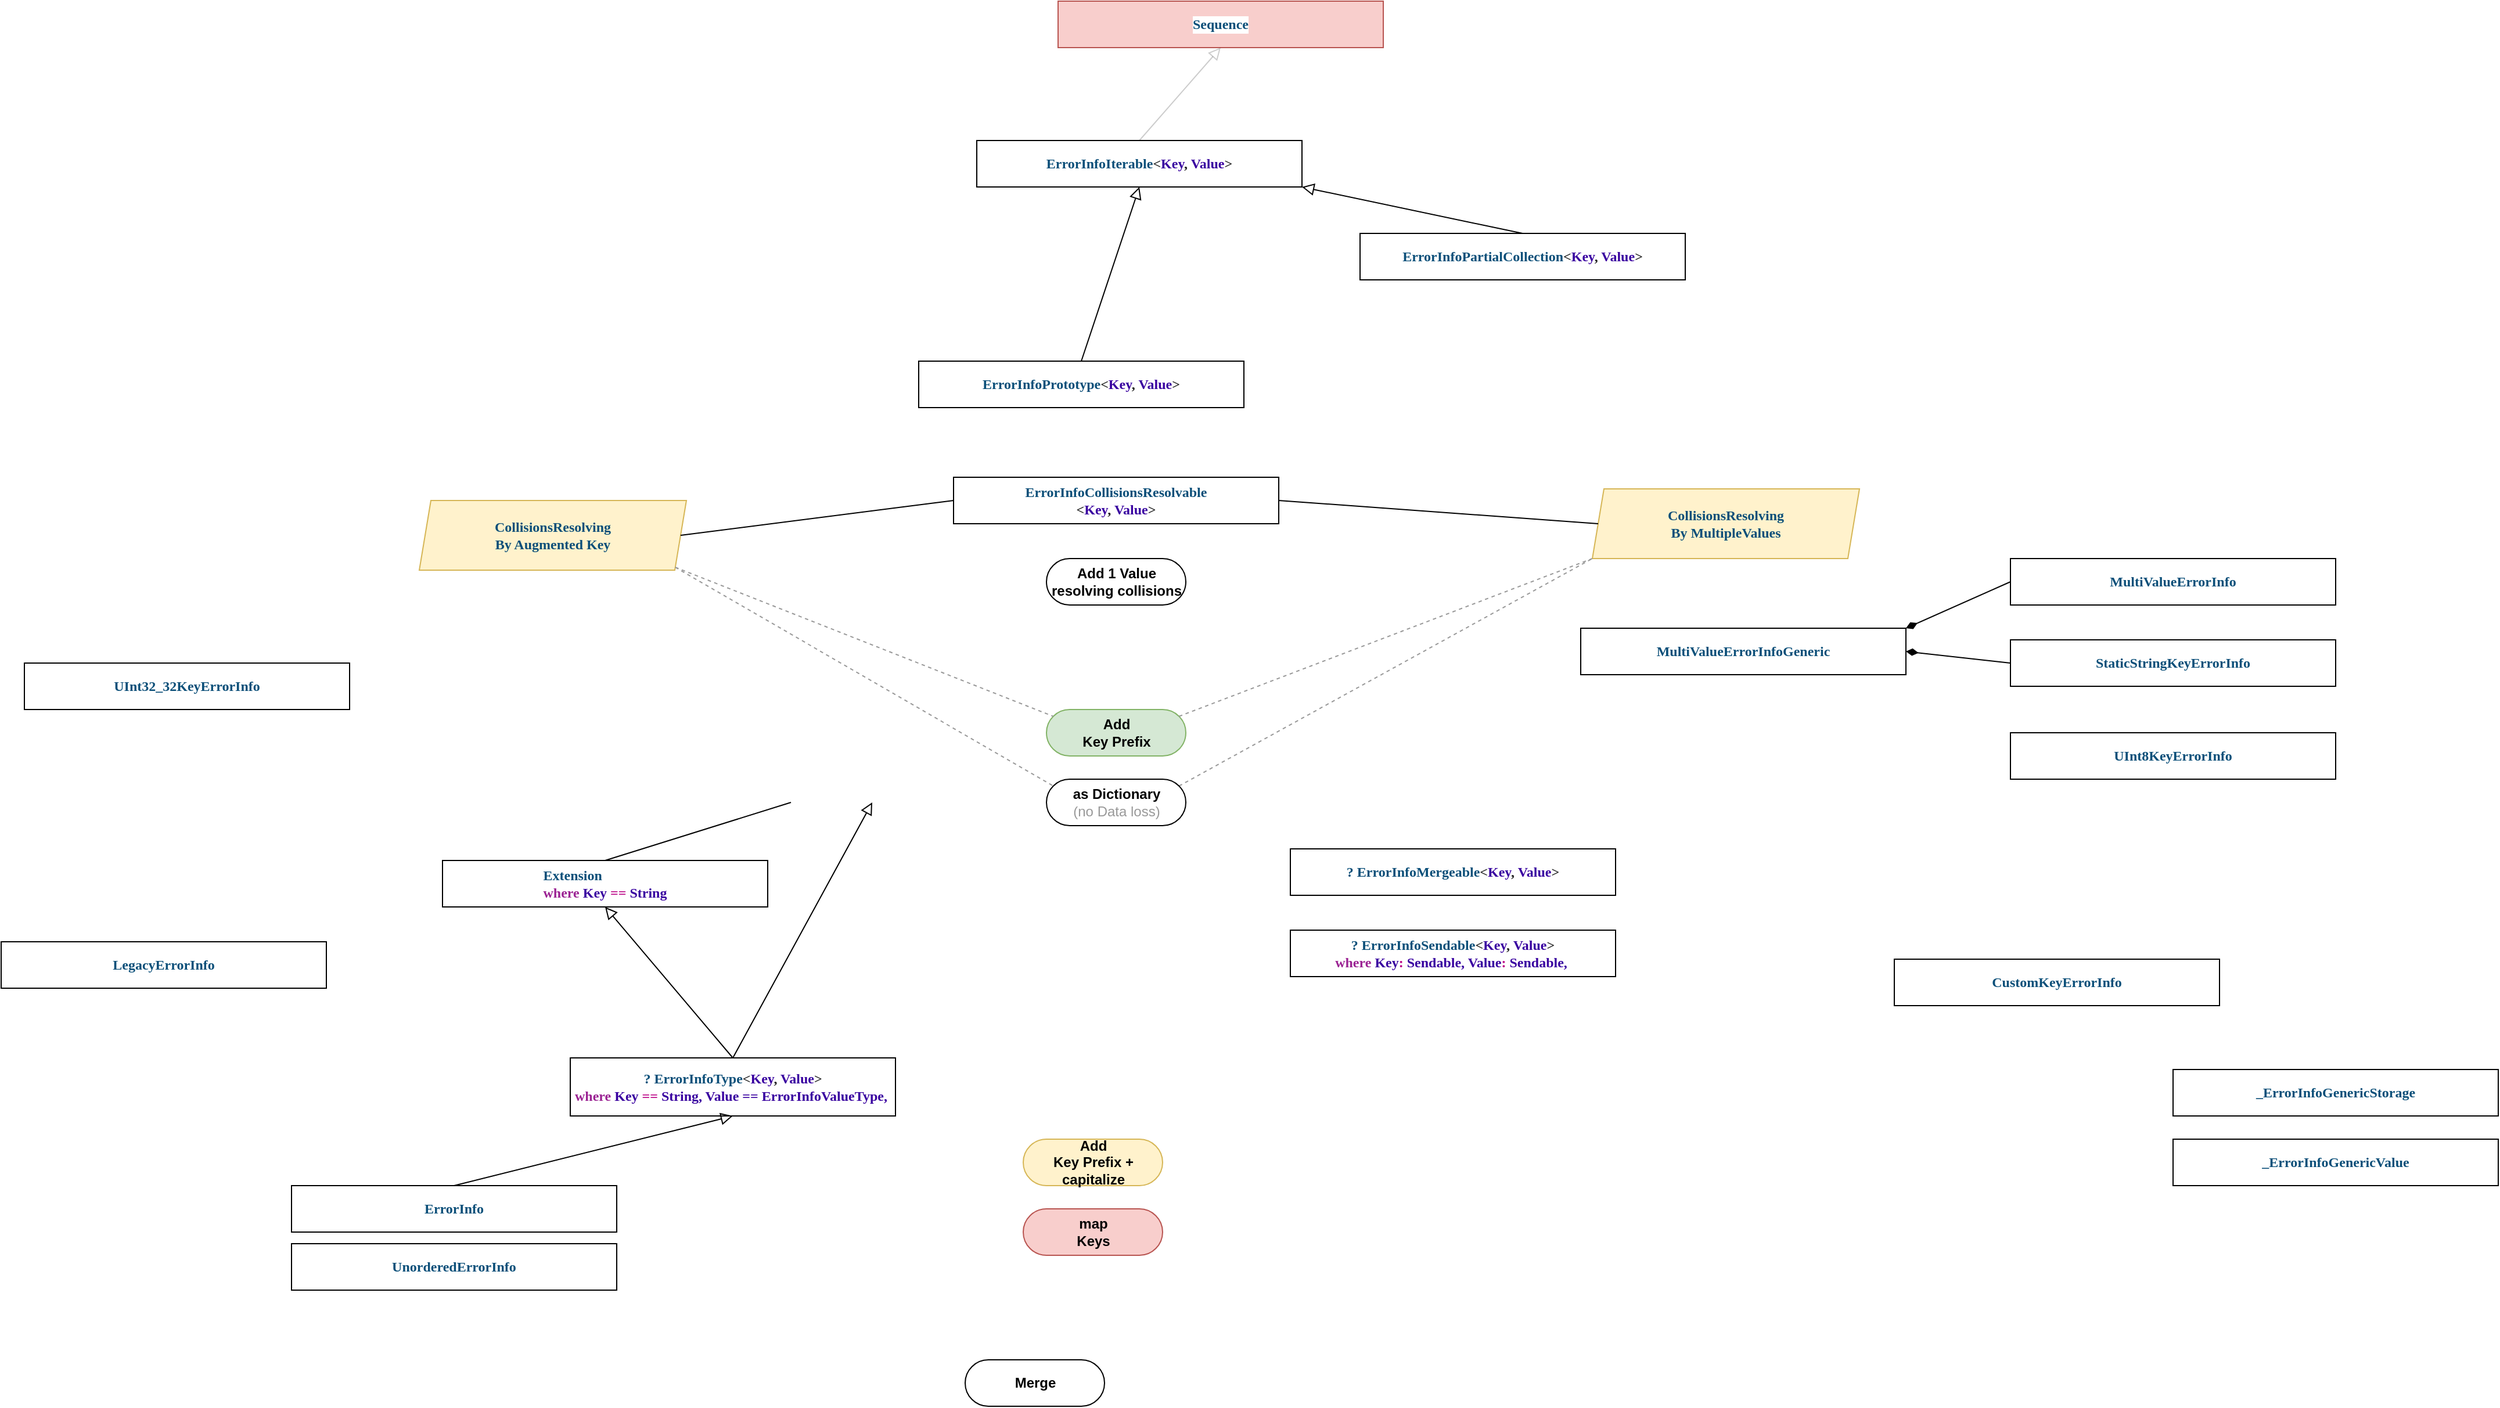 <mxfile version="28.1.2">
  <diagram name="Page-1" id="vrSbMdwFp-cPvmtlHC6X">
    <mxGraphModel dx="2713" dy="2452" grid="1" gridSize="10" guides="1" tooltips="1" connect="1" arrows="1" fold="1" page="1" pageScale="1" pageWidth="850" pageHeight="1100" math="0" shadow="0">
      <root>
        <mxCell id="0" />
        <mxCell id="1" parent="0" />
        <mxCell id="HKkzcW7UrxEy5_cRLz85-1" value="&lt;p class=&quot;p1&quot; style=&quot;margin: 0px; font-variant-numeric: normal; font-variant-east-asian: normal; font-variant-alternates: normal; font-size-adjust: none; font-kerning: auto; font-optical-sizing: auto; font-feature-settings: normal; font-variation-settings: normal; font-variant-position: normal; font-variant-emoji: normal; font-stretch: normal; line-height: normal; font-family: Menlo; color: rgb(11, 79, 121); background-color: rgb(255, 255, 255);&quot;&gt;ErrorInfoIterable&lt;span class=&quot;s1&quot; style=&quot;color: rgba(0, 0, 0, 0.85);&quot;&gt;&amp;lt;&lt;/span&gt;&lt;span class=&quot;s2&quot; style=&quot;color: rgb(57, 0, 160);&quot;&gt;Key&lt;/span&gt;&lt;span class=&quot;s1&quot; style=&quot;color: rgba(0, 0, 0, 0.85);&quot;&gt;, &lt;/span&gt;&lt;span class=&quot;s2&quot; style=&quot;color: rgb(57, 0, 160);&quot;&gt;Value&lt;/span&gt;&lt;span class=&quot;s1&quot; style=&quot;color: rgba(0, 0, 0, 0.85);&quot;&gt;&amp;gt;&lt;/span&gt;&lt;/p&gt;" style="rounded=0;whiteSpace=wrap;html=1;fontStyle=1;align=center;" parent="1" vertex="1">
          <mxGeometry x="330" y="30" width="280" height="40" as="geometry" />
        </mxCell>
        <mxCell id="HKkzcW7UrxEy5_cRLz85-2" value="&lt;p class=&quot;p1&quot; style=&quot;margin: 0px; font-variant-numeric: normal; font-variant-east-asian: normal; font-variant-alternates: normal; font-size-adjust: none; font-kerning: auto; font-optical-sizing: auto; font-feature-settings: normal; font-variation-settings: normal; font-variant-position: normal; font-variant-emoji: normal; font-stretch: normal; line-height: normal; font-family: Menlo; color: rgb(11, 79, 121); background-color: rgb(255, 255, 255);&quot;&gt;ErrorInfoPrototype&lt;span class=&quot;s1&quot; style=&quot;color: rgba(0, 0, 0, 0.85);&quot;&gt;&amp;lt;&lt;/span&gt;&lt;span class=&quot;s2&quot; style=&quot;color: rgb(57, 0, 160);&quot;&gt;Key&lt;/span&gt;&lt;span class=&quot;s1&quot; style=&quot;color: rgba(0, 0, 0, 0.85);&quot;&gt;, &lt;/span&gt;&lt;span class=&quot;s2&quot; style=&quot;color: rgb(57, 0, 160);&quot;&gt;Value&lt;/span&gt;&lt;span class=&quot;s1&quot; style=&quot;color: rgba(0, 0, 0, 0.85);&quot;&gt;&amp;gt;&lt;/span&gt;&lt;/p&gt;" style="rounded=0;whiteSpace=wrap;html=1;fontStyle=1;align=center;" parent="1" vertex="1">
          <mxGeometry x="280" y="220" width="280" height="40" as="geometry" />
        </mxCell>
        <mxCell id="HKkzcW7UrxEy5_cRLz85-5" value="" style="endArrow=block;startArrow=none;endFill=0;startFill=0;endSize=8;html=1;verticalAlign=bottom;labelBackgroundColor=none;rounded=0;entryX=0.5;entryY=1;entryDx=0;entryDy=0;exitX=0.5;exitY=0;exitDx=0;exitDy=0;" parent="1" source="HKkzcW7UrxEy5_cRLz85-2" target="HKkzcW7UrxEy5_cRLz85-1" edge="1">
          <mxGeometry width="160" relative="1" as="geometry">
            <mxPoint x="180" y="560" as="sourcePoint" />
            <mxPoint x="340" y="560" as="targetPoint" />
          </mxGeometry>
        </mxCell>
        <mxCell id="HKkzcW7UrxEy5_cRLz85-8" value="&lt;p class=&quot;p1&quot; style=&quot;margin: 0px; font-variant-numeric: normal; font-variant-east-asian: normal; font-variant-alternates: normal; font-size-adjust: none; font-kerning: auto; font-optical-sizing: auto; font-feature-settings: normal; font-variation-settings: normal; font-variant-position: normal; font-variant-emoji: normal; font-stretch: normal; line-height: normal; font-family: Menlo; color: rgb(11, 79, 121); background-color: rgb(255, 255, 255);&quot;&gt;? ErrorInfoSendable&lt;span class=&quot;s1&quot; style=&quot;color: rgba(0, 0, 0, 0.85);&quot;&gt;&amp;lt;&lt;/span&gt;&lt;span class=&quot;s2&quot; style=&quot;color: rgb(57, 0, 160);&quot;&gt;Key&lt;/span&gt;&lt;span class=&quot;s1&quot; style=&quot;color: rgba(0, 0, 0, 0.85);&quot;&gt;, &lt;/span&gt;&lt;span class=&quot;s2&quot; style=&quot;color: rgb(57, 0, 160);&quot;&gt;Value&lt;/span&gt;&lt;span class=&quot;s1&quot; style=&quot;color: rgba(0, 0, 0, 0.85);&quot;&gt;&amp;gt;&lt;/span&gt;&lt;/p&gt;&lt;p class=&quot;p1&quot; style=&quot;margin: 0px; font-variant-numeric: normal; font-variant-east-asian: normal; font-variant-alternates: normal; font-size-adjust: none; font-kerning: auto; font-optical-sizing: auto; font-feature-settings: normal; font-variation-settings: normal; font-variant-position: normal; font-variant-emoji: normal; font-stretch: normal; line-height: normal; font-family: Menlo; background-color: rgb(255, 255, 255); color: rgb(11, 79, 121);&quot;&gt;&lt;span class=&quot;s1&quot; style=&quot;color: rgba(0, 0, 0, 0.85);&quot;&gt;&lt;span style=&quot;color: rgb(155, 35, 147); text-align: start;&quot; class=&quot;s4&quot;&gt;where&lt;/span&gt;&lt;span style=&quot;color: rgba(0, 0, 0, 0.85); text-align: start;&quot; class=&quot;s1&quot;&gt;&amp;nbsp;&lt;/span&gt;&lt;span style=&quot;color: rgb(57, 0, 160); text-align: start;&quot; class=&quot;s2&quot;&gt;Key&lt;/span&gt;&lt;span style=&quot;text-align: start; color: rgba(0, 0, 0, 0.85);&quot; class=&quot;s1&quot;&gt;&lt;font color=&quot;rgba(0, 0, 0, 0.85)&quot;&gt;:&amp;nbsp;&lt;/font&gt;&lt;font color=&quot;#3900a0&quot;&gt;Sendable, Value&lt;/font&gt;&lt;/span&gt;&lt;/span&gt;&lt;span style=&quot;color: rgba(0, 0, 0, 0.85); text-align: start;&quot; class=&quot;s1&quot;&gt;&lt;font color=&quot;rgba(0, 0, 0, 0.85)&quot;&gt;:&amp;nbsp;&lt;/font&gt;&lt;font color=&quot;#3900a0&quot;&gt;Sendable,&amp;nbsp;&lt;/font&gt;&lt;/span&gt;&lt;/p&gt;" style="rounded=0;whiteSpace=wrap;html=1;fontStyle=1;align=center;" parent="1" vertex="1">
          <mxGeometry x="600" y="710" width="280" height="40" as="geometry" />
        </mxCell>
        <mxCell id="HKkzcW7UrxEy5_cRLz85-9" value="&lt;p class=&quot;p1&quot; style=&quot;margin: 0px; font-variant-numeric: normal; font-variant-east-asian: normal; font-variant-alternates: normal; font-size-adjust: none; font-kerning: auto; font-optical-sizing: auto; font-feature-settings: normal; font-variation-settings: normal; font-variant-position: normal; font-variant-emoji: normal; font-stretch: normal; line-height: normal; font-family: Menlo; color: rgb(11, 79, 121); background-color: rgb(255, 255, 255);&quot;&gt;? ErrorInfoType&lt;span class=&quot;s1&quot; style=&quot;color: rgba(0, 0, 0, 0.85);&quot;&gt;&amp;lt;&lt;/span&gt;&lt;span class=&quot;s2&quot; style=&quot;color: rgb(57, 0, 160);&quot;&gt;Key&lt;/span&gt;&lt;span class=&quot;s1&quot; style=&quot;color: rgba(0, 0, 0, 0.85);&quot;&gt;, &lt;/span&gt;&lt;span class=&quot;s2&quot; style=&quot;color: rgb(57, 0, 160);&quot;&gt;Value&lt;/span&gt;&lt;span class=&quot;s1&quot; style=&quot;color: rgba(0, 0, 0, 0.85);&quot;&gt;&amp;gt;&lt;/span&gt;&lt;/p&gt;&lt;p class=&quot;p1&quot; style=&quot;margin: 0px; font-variant-numeric: normal; font-variant-east-asian: normal; font-variant-alternates: normal; font-size-adjust: none; font-kerning: auto; font-optical-sizing: auto; font-feature-settings: normal; font-variation-settings: normal; font-variant-position: normal; font-variant-emoji: normal; font-stretch: normal; line-height: normal; font-family: Menlo; background-color: rgb(255, 255, 255); color: rgb(11, 79, 121);&quot;&gt;&lt;span class=&quot;s1&quot; style=&quot;color: rgba(0, 0, 0, 0.85);&quot;&gt;&lt;span style=&quot;color: rgb(155, 35, 147); text-align: start;&quot; class=&quot;s4&quot;&gt;where&lt;/span&gt;&lt;span style=&quot;color: rgba(0, 0, 0, 0.85); text-align: start;&quot; class=&quot;s1&quot;&gt;&amp;nbsp;&lt;/span&gt;&lt;span style=&quot;color: rgb(57, 0, 160); text-align: start;&quot; class=&quot;s2&quot;&gt;Key&lt;/span&gt;&lt;span style=&quot;text-align: start; color: rgb(57, 0, 160);&quot; class=&quot;s2&quot;&gt;&lt;font color=&quot;rgba(0, 0, 0, 0.85)&quot;&gt;&amp;nbsp;==&amp;nbsp;&lt;/font&gt;&lt;/span&gt;&lt;/span&gt;&lt;span style=&quot;color: rgb(57, 0, 160); text-align: start;&quot;&gt;String&lt;/span&gt;&lt;span style=&quot;color: rgba(0, 0, 0, 0.85);&quot; class=&quot;s1&quot;&gt;&lt;span style=&quot;color: rgba(0, 0, 0, 0.85); text-align: start;&quot; class=&quot;s1&quot;&gt;&lt;font color=&quot;#3900a0&quot;&gt;, Value ==&lt;/font&gt;&lt;/span&gt;&lt;/span&gt;&lt;span style=&quot;color: rgba(0, 0, 0, 0.85); text-align: start;&quot; class=&quot;s1&quot;&gt;&lt;font color=&quot;rgba(0, 0, 0, 0.85)&quot;&gt;&amp;nbsp;&lt;/font&gt;&lt;font color=&quot;#3900a0&quot;&gt;ErrorInfoValueType,&amp;nbsp;&lt;/font&gt;&lt;/span&gt;&lt;/p&gt;" style="rounded=0;whiteSpace=wrap;html=1;fontStyle=1;align=center;" parent="1" vertex="1">
          <mxGeometry x="-20" y="820" width="280" height="50" as="geometry" />
        </mxCell>
        <mxCell id="HKkzcW7UrxEy5_cRLz85-10" value="" style="endArrow=block;startArrow=none;endFill=0;startFill=0;endSize=8;html=1;verticalAlign=bottom;labelBackgroundColor=none;rounded=0;entryX=0.5;entryY=1;entryDx=0;entryDy=0;exitX=0.5;exitY=0;exitDx=0;exitDy=0;" parent="1" source="HKkzcW7UrxEy5_cRLz85-9" target="HKkzcW7UrxEy5_cRLz85-16" edge="1">
          <mxGeometry width="160" relative="1" as="geometry">
            <mxPoint x="150" y="720" as="sourcePoint" />
            <mxPoint x="200" y="660" as="targetPoint" />
          </mxGeometry>
        </mxCell>
        <mxCell id="HKkzcW7UrxEy5_cRLz85-11" value="&lt;p class=&quot;p1&quot; style=&quot;margin: 0px; font-variant-numeric: normal; font-variant-east-asian: normal; font-variant-alternates: normal; font-size-adjust: none; font-kerning: auto; font-optical-sizing: auto; font-feature-settings: normal; font-variation-settings: normal; font-variant-position: normal; font-variant-emoji: normal; font-stretch: normal; line-height: normal; font-family: Menlo; color: rgb(11, 79, 121); background-color: rgb(255, 255, 255);&quot;&gt;? ErrorInfoMergeable&lt;span class=&quot;s1&quot; style=&quot;color: rgba(0, 0, 0, 0.85);&quot;&gt;&amp;lt;&lt;/span&gt;&lt;span class=&quot;s2&quot; style=&quot;color: rgb(57, 0, 160);&quot;&gt;Key&lt;/span&gt;&lt;span class=&quot;s1&quot; style=&quot;color: rgba(0, 0, 0, 0.85);&quot;&gt;, &lt;/span&gt;&lt;span class=&quot;s2&quot; style=&quot;color: rgb(57, 0, 160);&quot;&gt;Value&lt;/span&gt;&lt;span class=&quot;s1&quot; style=&quot;color: rgba(0, 0, 0, 0.85);&quot;&gt;&amp;gt;&lt;/span&gt;&lt;/p&gt;" style="rounded=0;whiteSpace=wrap;html=1;fontStyle=1;align=center;" parent="1" vertex="1">
          <mxGeometry x="600" y="640" width="280" height="40" as="geometry" />
        </mxCell>
        <mxCell id="HKkzcW7UrxEy5_cRLz85-14" value="&lt;p class=&quot;p1&quot; style=&quot;margin: 0px; font-variant-numeric: normal; font-variant-east-asian: normal; font-variant-alternates: normal; font-size-adjust: none; font-kerning: auto; font-optical-sizing: auto; font-feature-settings: normal; font-variation-settings: normal; font-variant-position: normal; font-variant-emoji: normal; font-stretch: normal; line-height: normal; font-family: Menlo; color: rgb(11, 79, 121); background-color: rgb(255, 255, 255);&quot;&gt;Sequence&lt;/p&gt;" style="rounded=0;whiteSpace=wrap;html=1;fontStyle=1;align=center;fillColor=#f8cecc;strokeColor=#b85450;" parent="1" vertex="1">
          <mxGeometry x="400" y="-90" width="280" height="40" as="geometry" />
        </mxCell>
        <mxCell id="HKkzcW7UrxEy5_cRLz85-15" value="" style="endArrow=block;startArrow=none;endFill=0;startFill=0;endSize=8;html=1;verticalAlign=bottom;labelBackgroundColor=none;rounded=0;entryX=0.5;entryY=1;entryDx=0;entryDy=0;exitX=0.5;exitY=0;exitDx=0;exitDy=0;opacity=20;" parent="1" source="HKkzcW7UrxEy5_cRLz85-1" target="HKkzcW7UrxEy5_cRLz85-14" edge="1">
          <mxGeometry width="160" relative="1" as="geometry">
            <mxPoint x="610" y="570" as="sourcePoint" />
            <mxPoint x="960" y="460" as="targetPoint" />
          </mxGeometry>
        </mxCell>
        <mxCell id="HKkzcW7UrxEy5_cRLz85-16" value="&lt;p class=&quot;p1&quot; style=&quot;text-align: start; margin: 0px; font-variant-numeric: normal; font-variant-east-asian: normal; font-variant-alternates: normal; font-size-adjust: none; font-kerning: auto; font-optical-sizing: auto; font-feature-settings: normal; font-variation-settings: normal; font-variant-position: normal; font-variant-emoji: normal; font-stretch: normal; line-height: normal; font-family: Menlo; color: rgb(11, 79, 121); background-color: rgb(255, 255, 255);&quot;&gt;Extension&lt;/p&gt;&lt;p class=&quot;p1&quot; style=&quot;margin: 0px; font-variant-numeric: normal; font-variant-east-asian: normal; font-variant-alternates: normal; font-size-adjust: none; font-kerning: auto; font-optical-sizing: auto; font-feature-settings: normal; font-variation-settings: normal; font-variant-position: normal; font-variant-emoji: normal; font-stretch: normal; line-height: normal; font-family: Menlo; background-color: rgb(255, 255, 255); color: rgb(11, 79, 121);&quot;&gt;&lt;span style=&quot;color: rgb(155, 35, 147); text-align: start;&quot; class=&quot;s4&quot;&gt;&lt;span&gt;where&lt;/span&gt;&lt;/span&gt;&lt;span style=&quot;color: rgba(0, 0, 0, 0.85); text-align: start;&quot; class=&quot;s1&quot;&gt; &lt;/span&gt;&lt;span style=&quot;color: rgb(57, 0, 160); text-align: start;&quot; class=&quot;s2&quot;&gt;Key&lt;/span&gt;&lt;span style=&quot;text-align: start; color: rgb(57, 0, 160);&quot; class=&quot;s2&quot;&gt;&lt;font color=&quot;#ba0085&quot;&gt;&amp;nbsp;==&amp;nbsp;&lt;/font&gt;&lt;/span&gt;&lt;span style=&quot;color: rgb(57, 0, 160); text-align: start;&quot;&gt;String&lt;/span&gt;&lt;/p&gt;" style="rounded=0;whiteSpace=wrap;html=1;fontStyle=1;align=center;" parent="1" vertex="1">
          <mxGeometry x="-130" y="650" width="280" height="40" as="geometry" />
        </mxCell>
        <mxCell id="HKkzcW7UrxEy5_cRLz85-18" value="" style="endArrow=block;startArrow=none;endFill=0;startFill=0;endSize=8;html=1;verticalAlign=bottom;labelBackgroundColor=none;rounded=0;entryX=0.5;entryY=1;entryDx=0;entryDy=0;exitX=0.5;exitY=0;exitDx=0;exitDy=0;" parent="1" source="HKkzcW7UrxEy5_cRLz85-9" edge="1">
          <mxGeometry width="160" relative="1" as="geometry">
            <mxPoint x="410" y="750" as="sourcePoint" />
            <mxPoint x="240.0" y="600" as="targetPoint" />
          </mxGeometry>
        </mxCell>
        <mxCell id="HKkzcW7UrxEy5_cRLz85-23" value="" style="endArrow=block;startArrow=none;endFill=0;startFill=0;endSize=8;html=1;verticalAlign=bottom;labelBackgroundColor=none;rounded=0;entryX=0.5;entryY=1;entryDx=0;entryDy=0;exitX=0.5;exitY=0;exitDx=0;exitDy=0;" parent="1" source="HKkzcW7UrxEy5_cRLz85-21" target="HKkzcW7UrxEy5_cRLz85-9" edge="1">
          <mxGeometry width="160" relative="1" as="geometry">
            <mxPoint x="450" y="1090" as="sourcePoint" />
            <mxPoint x="500" y="930" as="targetPoint" />
          </mxGeometry>
        </mxCell>
        <mxCell id="HKkzcW7UrxEy5_cRLz85-26" value="&lt;p style=&quot;margin: 0px; font-variant-numeric: normal; font-variant-east-asian: normal; font-variant-alternates: normal; font-size-adjust: none; font-kerning: auto; font-optical-sizing: auto; font-feature-settings: normal; font-variation-settings: normal; font-variant-position: normal; font-variant-emoji: normal; font-stretch: normal; line-height: normal; font-family: Menlo; color: rgb(11, 79, 121); background-color: rgb(255, 255, 255); text-align: start;&quot; class=&quot;p1&quot;&gt;StaticStringKeyErrorInfo&lt;/p&gt;" style="rounded=0;whiteSpace=wrap;html=1;fontStyle=1;align=center;" parent="1" vertex="1">
          <mxGeometry x="1220" y="460" width="280" height="40" as="geometry" />
        </mxCell>
        <mxCell id="HKkzcW7UrxEy5_cRLz85-27" value="&lt;p style=&quot;margin: 0px; font-variant-numeric: normal; font-variant-east-asian: normal; font-variant-alternates: normal; font-size-adjust: none; font-kerning: auto; font-optical-sizing: auto; font-feature-settings: normal; font-variation-settings: normal; font-variant-position: normal; font-variant-emoji: normal; font-stretch: normal; line-height: normal; font-family: Menlo; color: rgb(11, 79, 121); background-color: rgb(255, 255, 255); text-align: start;&quot; class=&quot;p1&quot;&gt;UInt8KeyErrorInfo&lt;/p&gt;" style="rounded=0;whiteSpace=wrap;html=1;fontStyle=1;align=center;" parent="1" vertex="1">
          <mxGeometry x="1220" y="540" width="280" height="40" as="geometry" />
        </mxCell>
        <mxCell id="HKkzcW7UrxEy5_cRLz85-28" value="&lt;p style=&quot;margin: 0px; font-variant-numeric: normal; font-variant-east-asian: normal; font-variant-alternates: normal; font-size-adjust: none; font-kerning: auto; font-optical-sizing: auto; font-feature-settings: normal; font-variation-settings: normal; font-variant-position: normal; font-variant-emoji: normal; font-stretch: normal; line-height: normal; font-family: Menlo; color: rgb(11, 79, 121); background-color: rgb(255, 255, 255); text-align: start;&quot; class=&quot;p1&quot;&gt;MultiValueErrorInfoGeneric&lt;/p&gt;" style="rounded=0;whiteSpace=wrap;html=1;fontStyle=1;align=center;" parent="1" vertex="1">
          <mxGeometry x="850" y="450" width="280" height="40" as="geometry" />
        </mxCell>
        <mxCell id="HKkzcW7UrxEy5_cRLz85-30" value="&lt;p style=&quot;margin: 0px; font-variant-numeric: normal; font-variant-east-asian: normal; font-variant-alternates: normal; font-size-adjust: none; font-kerning: auto; font-optical-sizing: auto; font-feature-settings: normal; font-variation-settings: normal; font-variant-position: normal; font-variant-emoji: normal; font-stretch: normal; line-height: normal; font-family: Menlo; color: rgb(11, 79, 121); background-color: rgb(255, 255, 255); text-align: start;&quot; class=&quot;p1&quot;&gt;CustomKeyErrorInfo&lt;/p&gt;" style="rounded=0;whiteSpace=wrap;html=1;fontStyle=1;align=center;" parent="1" vertex="1">
          <mxGeometry x="1120" y="735" width="280" height="40" as="geometry" />
        </mxCell>
        <mxCell id="HKkzcW7UrxEy5_cRLz85-31" value="&lt;p style=&quot;margin: 0px; font-variant-numeric: normal; font-variant-east-asian: normal; font-variant-alternates: normal; font-size-adjust: none; font-kerning: auto; font-optical-sizing: auto; font-feature-settings: normal; font-variation-settings: normal; font-variant-position: normal; font-variant-emoji: normal; font-stretch: normal; line-height: normal; font-family: Menlo; color: rgb(11, 79, 121); background-color: rgb(255, 255, 255); text-align: start;&quot; class=&quot;p1&quot;&gt;_ErrorInfoGenericStorage&lt;/p&gt;" style="rounded=0;whiteSpace=wrap;html=1;fontStyle=1;align=center;" parent="1" vertex="1">
          <mxGeometry x="1360" y="830" width="280" height="40" as="geometry" />
        </mxCell>
        <mxCell id="HKkzcW7UrxEy5_cRLz85-32" value="&lt;p style=&quot;margin: 0px; font-variant-numeric: normal; font-variant-east-asian: normal; font-variant-alternates: normal; font-size-adjust: none; font-kerning: auto; font-optical-sizing: auto; font-feature-settings: normal; font-variation-settings: normal; font-variant-position: normal; font-variant-emoji: normal; font-stretch: normal; line-height: normal; font-family: Menlo; color: rgb(11, 79, 121); background-color: rgb(255, 255, 255); text-align: start;&quot; class=&quot;p1&quot;&gt;_ErrorInfoGenericValue&lt;/p&gt;" style="rounded=0;whiteSpace=wrap;html=1;fontStyle=1;align=center;" parent="1" vertex="1">
          <mxGeometry x="1360" y="890" width="280" height="40" as="geometry" />
        </mxCell>
        <mxCell id="HKkzcW7UrxEy5_cRLz85-21" value="&lt;p class=&quot;p1&quot; style=&quot;margin: 0px; font-variant-numeric: normal; font-variant-east-asian: normal; font-variant-alternates: normal; font-size-adjust: none; font-kerning: auto; font-optical-sizing: auto; font-feature-settings: normal; font-variation-settings: normal; font-variant-position: normal; font-variant-emoji: normal; font-stretch: normal; line-height: normal; font-family: Menlo; color: rgb(11, 79, 121);&quot;&gt;&lt;span&gt;ErrorInfo&lt;/span&gt;&lt;/p&gt;" style="rounded=0;whiteSpace=wrap;html=1;fontStyle=1;align=center;" parent="1" vertex="1">
          <mxGeometry x="-260" y="930" width="280" height="40" as="geometry" />
        </mxCell>
        <mxCell id="HKkzcW7UrxEy5_cRLz85-22" value="&lt;p class=&quot;p1&quot; style=&quot;margin: 0px; font-variant-numeric: normal; font-variant-east-asian: normal; font-variant-alternates: normal; font-size-adjust: none; font-kerning: auto; font-optical-sizing: auto; font-feature-settings: normal; font-variation-settings: normal; font-variant-position: normal; font-variant-emoji: normal; font-stretch: normal; line-height: normal; font-family: Menlo; color: rgb(11, 79, 121);&quot;&gt;&lt;span&gt;UnorderedErrorInfo&lt;/span&gt;&lt;/p&gt;" style="rounded=0;whiteSpace=wrap;html=1;fontStyle=1;align=center;" parent="1" vertex="1">
          <mxGeometry x="-260" y="980" width="280" height="40" as="geometry" />
        </mxCell>
        <mxCell id="98ebtHduN7LsA4Vc1z-6-4" value="&lt;p class=&quot;p1&quot; style=&quot;margin: 0px; font-variant-numeric: normal; font-variant-east-asian: normal; font-variant-alternates: normal; font-size-adjust: none; font-kerning: auto; font-optical-sizing: auto; font-feature-settings: normal; font-variation-settings: normal; font-variant-position: normal; font-variant-emoji: normal; font-stretch: normal; line-height: normal; font-family: Menlo; color: rgb(11, 79, 121); background-color: rgb(255, 255, 255);&quot;&gt;LegacyErrorInfo&lt;/p&gt;" style="rounded=0;whiteSpace=wrap;html=1;fontStyle=1;align=center;" parent="1" vertex="1">
          <mxGeometry x="-510" y="720" width="280" height="40" as="geometry" />
        </mxCell>
        <mxCell id="98ebtHduN7LsA4Vc1z-6-5" value="" style="endArrow=none;html=1;rounded=0;entryX=0.25;entryY=1;entryDx=0;entryDy=0;exitX=0.5;exitY=0;exitDx=0;exitDy=0;" parent="1" source="HKkzcW7UrxEy5_cRLz85-16" edge="1">
          <mxGeometry width="50" height="50" relative="1" as="geometry">
            <mxPoint x="-60" y="790" as="sourcePoint" />
            <mxPoint x="170" y="600" as="targetPoint" />
          </mxGeometry>
        </mxCell>
        <mxCell id="6rGpFMpeR2C873tYcExH-3" value="&lt;p style=&quot;font-variant-numeric: normal; font-variant-east-asian: normal; font-variant-alternates: normal; font-size-adjust: none; font-kerning: auto; font-optical-sizing: auto; font-feature-settings: normal; font-variation-settings: normal; font-variant-position: normal; font-variant-emoji: normal; font-weight: 700; font-stretch: normal; line-height: normal; font-family: Menlo; margin: 0px; color: rgb(11, 79, 121);&quot; class=&quot;p1&quot;&gt;&lt;span style=&quot;background-color: transparent;&quot;&gt;CollisionsResolving&lt;/span&gt;&lt;/p&gt;&lt;p style=&quot;font-variant-numeric: normal; font-variant-east-asian: normal; font-variant-alternates: normal; font-size-adjust: none; font-kerning: auto; font-optical-sizing: auto; font-feature-settings: normal; font-variation-settings: normal; font-variant-position: normal; font-variant-emoji: normal; font-weight: 700; font-stretch: normal; line-height: normal; font-family: Menlo; margin: 0px; color: rgb(11, 79, 121);&quot; class=&quot;p1&quot;&gt;By Augmented Key&lt;/p&gt;" style="shape=parallelogram;perimeter=parallelogramPerimeter;whiteSpace=wrap;html=1;fixedSize=1;size=10;strokeColor=#d6b656;fillColor=#fff2cc;labelBackgroundColor=none;" parent="1" vertex="1">
          <mxGeometry x="-150" y="340" width="230" height="60" as="geometry" />
        </mxCell>
        <mxCell id="6rGpFMpeR2C873tYcExH-4" value="&lt;p style=&quot;font-variant-numeric: normal; font-variant-east-asian: normal; font-variant-alternates: normal; font-size-adjust: none; font-kerning: auto; font-optical-sizing: auto; font-feature-settings: normal; font-variation-settings: normal; font-variant-position: normal; font-variant-emoji: normal; font-weight: 700; font-stretch: normal; line-height: normal; font-family: Menlo; margin: 0px; color: rgb(11, 79, 121);&quot; class=&quot;p1&quot;&gt;&lt;span style=&quot;background-color: transparent;&quot;&gt;CollisionsResolving&lt;/span&gt;&lt;/p&gt;&lt;p style=&quot;font-variant-numeric: normal; font-variant-east-asian: normal; font-variant-alternates: normal; font-size-adjust: none; font-kerning: auto; font-optical-sizing: auto; font-feature-settings: normal; font-variation-settings: normal; font-variant-position: normal; font-variant-emoji: normal; font-weight: 700; font-stretch: normal; line-height: normal; font-family: Menlo; margin: 0px; color: rgb(11, 79, 121);&quot; class=&quot;p1&quot;&gt;&lt;span style=&quot;&quot;&gt;By MultipleValues&lt;/span&gt;&lt;/p&gt;" style="shape=parallelogram;perimeter=parallelogramPerimeter;whiteSpace=wrap;html=1;fixedSize=1;size=10;strokeColor=#d6b656;fillColor=#fff2cc;labelBackgroundColor=none;" parent="1" vertex="1">
          <mxGeometry x="860" y="330" width="230" height="60" as="geometry" />
        </mxCell>
        <mxCell id="-h85xTF8Ryz1jiy9FUZk-2" value="&lt;p class=&quot;p1&quot; style=&quot;margin: 0px; font-variant-numeric: normal; font-variant-east-asian: normal; font-variant-alternates: normal; font-size-adjust: none; font-kerning: auto; font-optical-sizing: auto; font-feature-settings: normal; font-variation-settings: normal; font-variant-position: normal; font-variant-emoji: normal; font-stretch: normal; line-height: normal; font-family: Menlo; color: rgb(11, 79, 121); background-color: rgb(255, 255, 255);&quot;&gt;&lt;span class=&quot;s1&quot; style=&quot;color: rgba(0, 0, 0, 0.85);&quot;&gt;&lt;span style=&quot;color: rgb(11, 79, 121); text-align: start;&quot;&gt;ErrorInfoPartialCollection&lt;/span&gt;&amp;lt;&lt;/span&gt;&lt;span class=&quot;s2&quot; style=&quot;color: rgb(57, 0, 160);&quot;&gt;Key&lt;/span&gt;&lt;span class=&quot;s1&quot; style=&quot;color: rgba(0, 0, 0, 0.85);&quot;&gt;, &lt;/span&gt;&lt;span class=&quot;s2&quot; style=&quot;color: rgb(57, 0, 160);&quot;&gt;Value&lt;/span&gt;&lt;span class=&quot;s1&quot; style=&quot;color: rgba(0, 0, 0, 0.85);&quot;&gt;&amp;gt;&lt;/span&gt;&lt;/p&gt;" style="rounded=0;whiteSpace=wrap;html=1;fontStyle=1;align=center;" parent="1" vertex="1">
          <mxGeometry x="660" y="110" width="280" height="40" as="geometry" />
        </mxCell>
        <mxCell id="-h85xTF8Ryz1jiy9FUZk-4" value="" style="endArrow=block;startArrow=none;endFill=0;startFill=0;endSize=8;html=1;verticalAlign=bottom;labelBackgroundColor=none;rounded=0;entryX=1;entryY=1;entryDx=0;entryDy=0;exitX=0.5;exitY=0;exitDx=0;exitDy=0;" parent="1" source="-h85xTF8Ryz1jiy9FUZk-2" target="HKkzcW7UrxEy5_cRLz85-1" edge="1">
          <mxGeometry width="160" relative="1" as="geometry">
            <mxPoint x="630" y="380" as="sourcePoint" />
            <mxPoint x="670" y="300" as="targetPoint" />
          </mxGeometry>
        </mxCell>
        <mxCell id="b-BOrt89A68KrGZw-m3x-1" value="&lt;p class=&quot;p1&quot; style=&quot;margin: 0px; font-variant-numeric: normal; font-variant-east-asian: normal; font-variant-alternates: normal; font-size-adjust: none; font-kerning: auto; font-optical-sizing: auto; font-feature-settings: normal; font-variation-settings: normal; font-variant-position: normal; font-variant-emoji: normal; font-stretch: normal; line-height: normal; font-family: Menlo; color: rgb(11, 79, 121); background-color: rgb(255, 255, 255);&quot;&gt;&lt;span class=&quot;s1&quot; style=&quot;color: rgba(0, 0, 0, 0.85);&quot;&gt;&lt;span style=&quot;color: rgb(11, 79, 121); text-align: start;&quot;&gt;ErrorInfoCollisionsResolvable&lt;/span&gt;&lt;/span&gt;&lt;/p&gt;&lt;p class=&quot;p1&quot; style=&quot;margin: 0px; font-variant-numeric: normal; font-variant-east-asian: normal; font-variant-alternates: normal; font-size-adjust: none; font-kerning: auto; font-optical-sizing: auto; font-feature-settings: normal; font-variation-settings: normal; font-variant-position: normal; font-variant-emoji: normal; font-stretch: normal; line-height: normal; font-family: Menlo; color: rgb(11, 79, 121); background-color: rgb(255, 255, 255);&quot;&gt;&lt;span class=&quot;s1&quot; style=&quot;color: rgba(0, 0, 0, 0.85);&quot;&gt;&amp;lt;&lt;/span&gt;&lt;span class=&quot;s2&quot; style=&quot;color: rgb(57, 0, 160);&quot;&gt;Key&lt;/span&gt;&lt;span class=&quot;s1&quot; style=&quot;color: rgba(0, 0, 0, 0.85);&quot;&gt;, &lt;/span&gt;&lt;span class=&quot;s2&quot; style=&quot;color: rgb(57, 0, 160);&quot;&gt;Value&lt;/span&gt;&lt;span class=&quot;s1&quot; style=&quot;color: rgba(0, 0, 0, 0.85);&quot;&gt;&amp;gt;&lt;/span&gt;&lt;/p&gt;" style="rounded=0;whiteSpace=wrap;html=1;fontStyle=1;align=center;" parent="1" vertex="1">
          <mxGeometry x="310" y="320" width="280" height="40" as="geometry" />
        </mxCell>
        <mxCell id="b-BOrt89A68KrGZw-m3x-7" value="" style="endArrow=none;html=1;rounded=0;entryX=0;entryY=0.5;entryDx=0;entryDy=0;exitX=1;exitY=0.5;exitDx=0;exitDy=0;" parent="1" source="6rGpFMpeR2C873tYcExH-3" target="b-BOrt89A68KrGZw-m3x-1" edge="1">
          <mxGeometry width="50" height="50" relative="1" as="geometry">
            <mxPoint x="450" y="500" as="sourcePoint" />
            <mxPoint x="600" y="450" as="targetPoint" />
          </mxGeometry>
        </mxCell>
        <mxCell id="b-BOrt89A68KrGZw-m3x-8" value="" style="endArrow=none;html=1;rounded=0;entryX=0;entryY=0.5;entryDx=0;entryDy=0;exitX=1;exitY=0.5;exitDx=0;exitDy=0;" parent="1" source="b-BOrt89A68KrGZw-m3x-1" target="6rGpFMpeR2C873tYcExH-4" edge="1">
          <mxGeometry width="50" height="50" relative="1" as="geometry">
            <mxPoint x="610" y="550" as="sourcePoint" />
            <mxPoint x="760" y="500" as="targetPoint" />
          </mxGeometry>
        </mxCell>
        <mxCell id="b-BOrt89A68KrGZw-m3x-9" value="" style="endArrow=none;startArrow=diamondThin;endFill=0;startFill=1;html=1;verticalAlign=bottom;labelBackgroundColor=none;strokeWidth=1;startSize=8;endSize=8;rounded=0;exitX=1;exitY=0.5;exitDx=0;exitDy=0;entryX=0;entryY=0.5;entryDx=0;entryDy=0;" parent="1" source="HKkzcW7UrxEy5_cRLz85-28" target="HKkzcW7UrxEy5_cRLz85-26" edge="1">
          <mxGeometry width="160" relative="1" as="geometry">
            <mxPoint x="980" y="600" as="sourcePoint" />
            <mxPoint x="1140" y="600" as="targetPoint" />
          </mxGeometry>
        </mxCell>
        <mxCell id="b-BOrt89A68KrGZw-m3x-15" value="&lt;p style=&quot;margin: 0px; font-variant-numeric: normal; font-variant-east-asian: normal; font-variant-alternates: normal; font-size-adjust: none; font-kerning: auto; font-optical-sizing: auto; font-feature-settings: normal; font-variation-settings: normal; font-variant-position: normal; font-variant-emoji: normal; font-stretch: normal; line-height: normal; font-family: Menlo; color: rgb(11, 79, 121); background-color: rgb(255, 255, 255); text-align: start;&quot; class=&quot;p1&quot;&gt;UInt32_32KeyErrorInfo&lt;/p&gt;" style="rounded=0;whiteSpace=wrap;html=1;fontStyle=1;align=center;" parent="1" vertex="1">
          <mxGeometry x="-490" y="480" width="280" height="40" as="geometry" />
        </mxCell>
        <mxCell id="b-BOrt89A68KrGZw-m3x-16" value="" style="endArrow=none;html=1;rounded=0;entryX=0;entryY=1;entryDx=0;entryDy=0;exitX=0;exitY=0;exitDx=114.14;exitDy=5.86;dashed=1;strokeColor=#999999;exitPerimeter=0;" parent="1" source="b-BOrt89A68KrGZw-m3x-18" target="6rGpFMpeR2C873tYcExH-4" edge="1">
          <mxGeometry width="50" height="50" relative="1" as="geometry">
            <mxPoint x="510" y="430" as="sourcePoint" />
            <mxPoint x="985" y="410" as="targetPoint" />
          </mxGeometry>
        </mxCell>
        <mxCell id="b-BOrt89A68KrGZw-m3x-17" value="" style="endArrow=none;html=1;rounded=0;entryX=0;entryY=0;entryDx=5.86;entryDy=5.86;exitX=1;exitY=1;exitDx=0;exitDy=0;dashed=1;strokeColor=#999999;entryPerimeter=0;" parent="1" source="6rGpFMpeR2C873tYcExH-3" target="b-BOrt89A68KrGZw-m3x-18" edge="1">
          <mxGeometry width="50" height="50" relative="1" as="geometry">
            <mxPoint x="790" y="500" as="sourcePoint" />
            <mxPoint x="390" y="430" as="targetPoint" />
          </mxGeometry>
        </mxCell>
        <mxCell id="b-BOrt89A68KrGZw-m3x-18" value="&lt;b&gt;as Dictionary&lt;/b&gt;&lt;br&gt;&lt;font style=&quot;color: rgb(153, 153, 153);&quot;&gt;(no Data loss)&lt;/font&gt;" style="html=1;dashed=0;whitespace=wrap;shape=mxgraph.dfd.start;strokeWidth=1;fillColor=default;" parent="1" vertex="1">
          <mxGeometry x="390" y="580" width="120" height="40" as="geometry" />
        </mxCell>
        <mxCell id="b-BOrt89A68KrGZw-m3x-26" value="&lt;p style=&quot;margin: 0px; font-variant-numeric: normal; font-variant-east-asian: normal; font-variant-alternates: normal; font-size-adjust: none; font-kerning: auto; font-optical-sizing: auto; font-feature-settings: normal; font-variation-settings: normal; font-variant-position: normal; font-variant-emoji: normal; font-stretch: normal; line-height: normal; font-family: Menlo; color: rgb(11, 79, 121); background-color: rgb(255, 255, 255); text-align: start;&quot; class=&quot;p1&quot;&gt;MultiValueErrorInfo&lt;/p&gt;" style="rounded=0;whiteSpace=wrap;html=1;fontStyle=1;align=center;" parent="1" vertex="1">
          <mxGeometry x="1220" y="390" width="280" height="40" as="geometry" />
        </mxCell>
        <mxCell id="b-BOrt89A68KrGZw-m3x-19" value="&lt;b&gt;Add 1 Value&lt;/b&gt;&lt;div&gt;&lt;b&gt;resolving collisions&lt;/b&gt;&lt;/div&gt;" style="html=1;dashed=0;whitespace=wrap;shape=mxgraph.dfd.start;strokeWidth=1;fillColor=default;" parent="1" vertex="1">
          <mxGeometry x="390" y="390" width="120" height="40" as="geometry" />
        </mxCell>
        <mxCell id="b-BOrt89A68KrGZw-m3x-20" value="&lt;b&gt;Merge&lt;/b&gt;" style="html=1;dashed=0;whitespace=wrap;shape=mxgraph.dfd.start;strokeWidth=1;fillColor=default;" parent="1" vertex="1">
          <mxGeometry x="320" y="1080" width="120" height="40" as="geometry" />
        </mxCell>
        <mxCell id="b-BOrt89A68KrGZw-m3x-28" value="" style="endArrow=none;startArrow=diamondThin;endFill=0;startFill=1;html=1;verticalAlign=bottom;labelBackgroundColor=none;strokeWidth=1;startSize=8;endSize=8;rounded=0;exitX=1;exitY=0;exitDx=0;exitDy=0;entryX=0;entryY=0.5;entryDx=0;entryDy=0;" parent="1" source="HKkzcW7UrxEy5_cRLz85-28" target="b-BOrt89A68KrGZw-m3x-26" edge="1">
          <mxGeometry width="160" relative="1" as="geometry">
            <mxPoint x="1180" y="600" as="sourcePoint" />
            <mxPoint x="1270" y="610" as="targetPoint" />
          </mxGeometry>
        </mxCell>
        <mxCell id="b-BOrt89A68KrGZw-m3x-22" value="&lt;b&gt;Add&lt;/b&gt;&lt;div&gt;&lt;b&gt;Key Prefix&lt;/b&gt;&lt;/div&gt;" style="html=1;dashed=0;whitespace=wrap;shape=mxgraph.dfd.start;strokeWidth=1;fillColor=#d5e8d4;strokeColor=#82b366;" parent="1" vertex="1">
          <mxGeometry x="390" y="520" width="120" height="40" as="geometry" />
        </mxCell>
        <mxCell id="b-BOrt89A68KrGZw-m3x-23" value="&lt;b&gt;Add&lt;/b&gt;&lt;div&gt;&lt;b&gt;Key Prefix +&lt;/b&gt;&lt;/div&gt;&lt;div&gt;&lt;b&gt;capitalize&lt;/b&gt;&lt;/div&gt;" style="html=1;dashed=0;whitespace=wrap;shape=mxgraph.dfd.start;strokeWidth=1;fillColor=#fff2cc;strokeColor=#d6b656;" parent="1" vertex="1">
          <mxGeometry x="370" y="890" width="120" height="40" as="geometry" />
        </mxCell>
        <mxCell id="b-BOrt89A68KrGZw-m3x-24" value="&lt;b&gt;map&lt;/b&gt;&lt;div&gt;&lt;b&gt;Keys&lt;/b&gt;&lt;/div&gt;" style="html=1;dashed=0;whitespace=wrap;shape=mxgraph.dfd.start;strokeWidth=1;fillColor=#f8cecc;strokeColor=#b85450;" parent="1" vertex="1">
          <mxGeometry x="370" y="950" width="120" height="40" as="geometry" />
        </mxCell>
        <mxCell id="843vEzW7mgrX7cy7wGzY-1" value="" style="endArrow=none;html=1;rounded=0;entryX=0;entryY=1;entryDx=0;entryDy=0;exitX=0;exitY=0;exitDx=114.14;exitDy=5.86;dashed=1;strokeColor=#999999;exitPerimeter=0;" edge="1" parent="1" source="b-BOrt89A68KrGZw-m3x-22" target="6rGpFMpeR2C873tYcExH-4">
          <mxGeometry width="50" height="50" relative="1" as="geometry">
            <mxPoint x="510" y="508" as="sourcePoint" />
            <mxPoint x="866" y="312" as="targetPoint" />
          </mxGeometry>
        </mxCell>
        <mxCell id="843vEzW7mgrX7cy7wGzY-2" value="" style="endArrow=none;html=1;rounded=0;entryX=0;entryY=0;entryDx=5.86;entryDy=5.86;exitX=1;exitY=1;exitDx=0;exitDy=0;dashed=1;strokeColor=#999999;entryPerimeter=0;" edge="1" parent="1" source="6rGpFMpeR2C873tYcExH-3" target="b-BOrt89A68KrGZw-m3x-22">
          <mxGeometry width="50" height="50" relative="1" as="geometry">
            <mxPoint x="320" y="450" as="sourcePoint" />
            <mxPoint x="646" y="638" as="targetPoint" />
          </mxGeometry>
        </mxCell>
      </root>
    </mxGraphModel>
  </diagram>
</mxfile>
